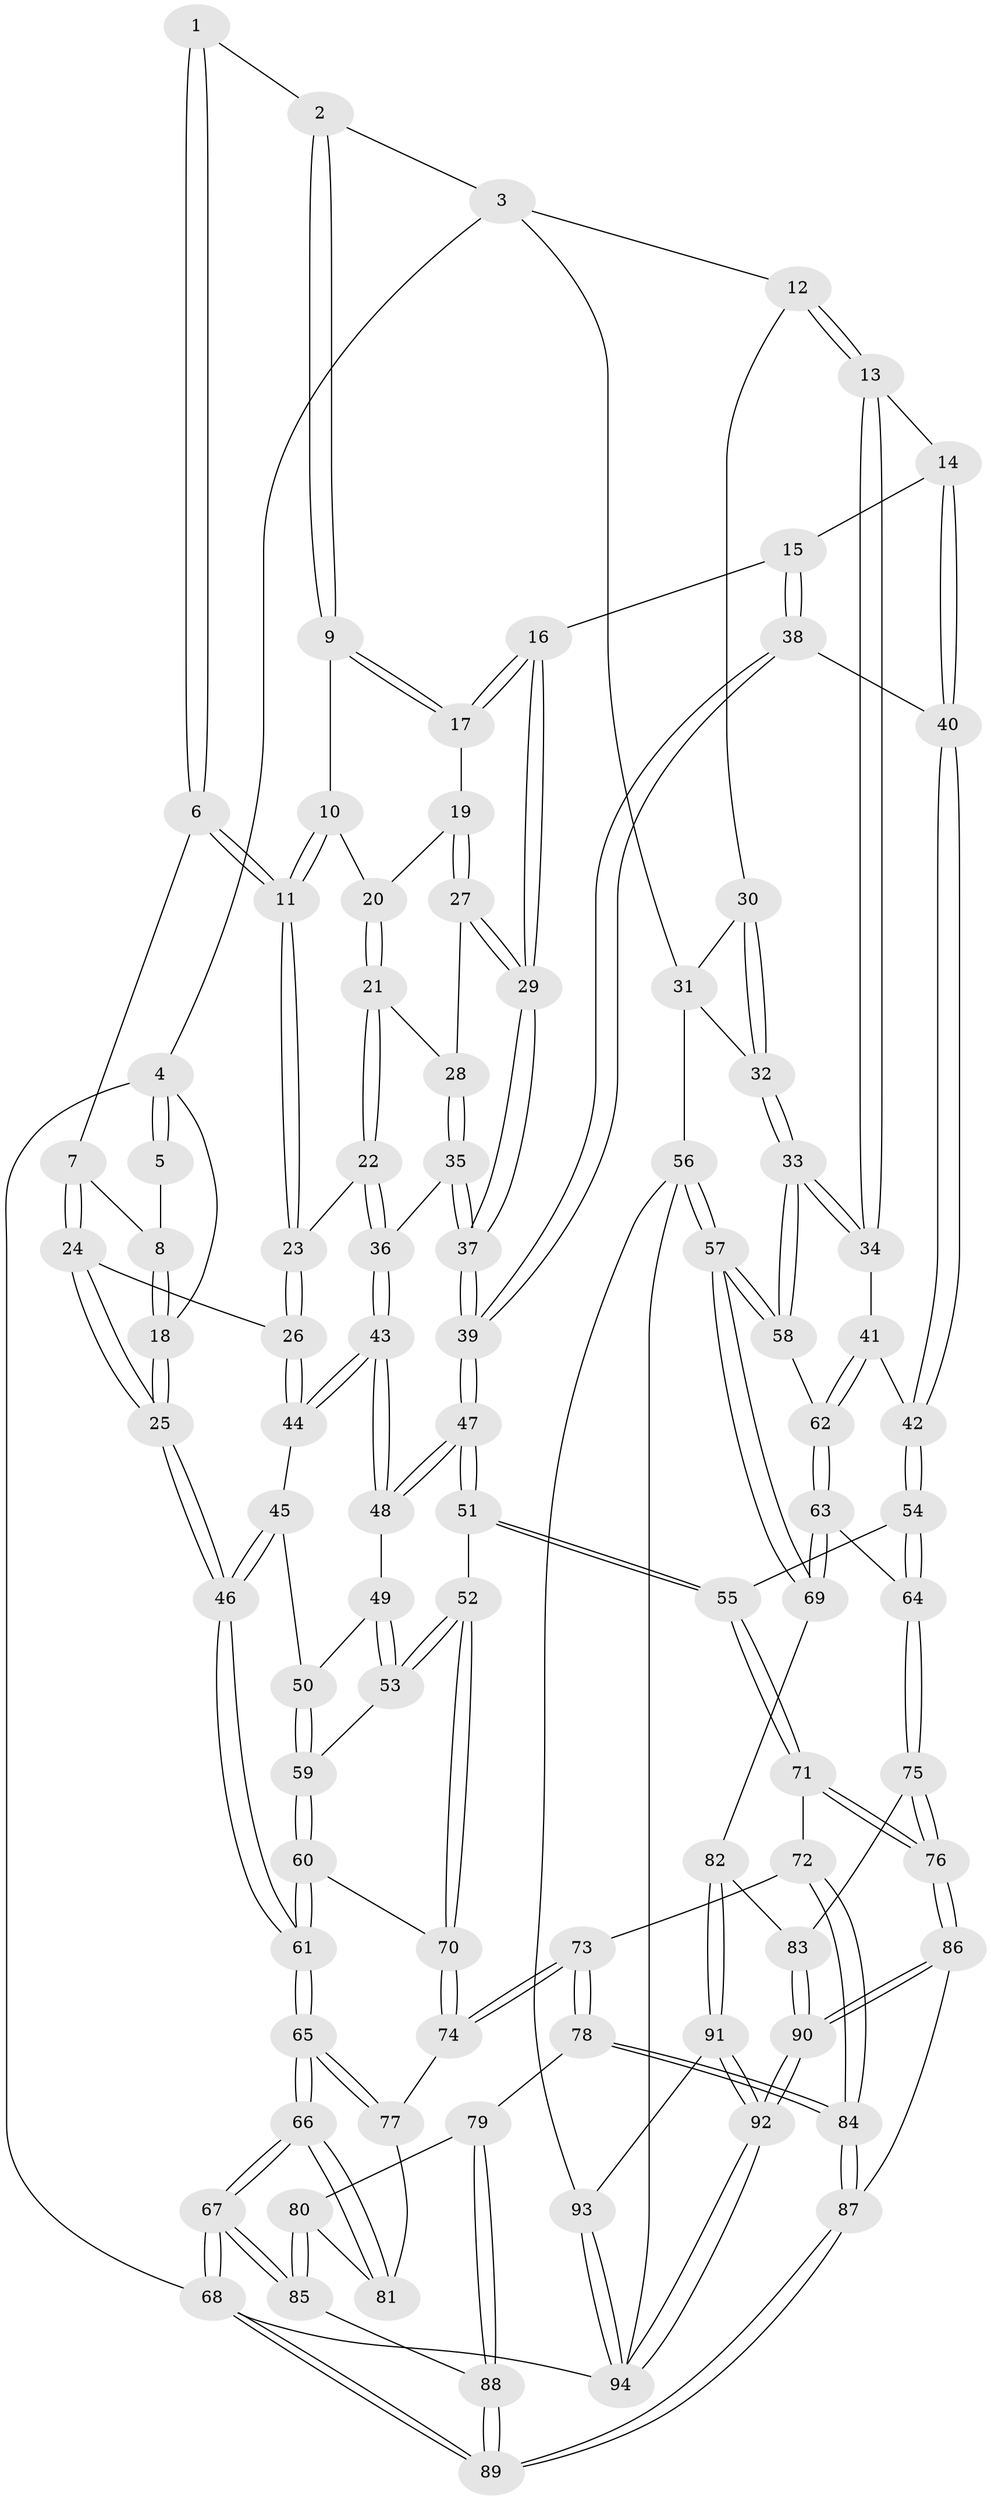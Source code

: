 // Generated by graph-tools (version 1.1) at 2025/01/03/09/25 05:01:44]
// undirected, 94 vertices, 231 edges
graph export_dot {
graph [start="1"]
  node [color=gray90,style=filled];
  1 [pos="+0.07061446626241878+0"];
  2 [pos="+0.23684278974831216+0"];
  3 [pos="+0.6126336303459063+0"];
  4 [pos="+0+0"];
  5 [pos="+0.00943300634260977+0"];
  6 [pos="+0.10295494812145467+0.14065936189416853"];
  7 [pos="+0.07174431511234507+0.13662481488989725"];
  8 [pos="+0.06506555229732332+0.13123179710989696"];
  9 [pos="+0.24715062341728644+0.02248987174979999"];
  10 [pos="+0.23790867145756078+0.07899303400287729"];
  11 [pos="+0.11136150798645776+0.1437410756796047"];
  12 [pos="+0.6335719576344978+0"];
  13 [pos="+0.6348805663200584+0.04675600270389148"];
  14 [pos="+0.6111078352257534+0.07207421692364176"];
  15 [pos="+0.6106805845415858+0.07240026348345269"];
  16 [pos="+0.5498033644425235+0.09895141978158323"];
  17 [pos="+0.46774589798773986+0.11619547695305024"];
  18 [pos="+0+0"];
  19 [pos="+0.37145521914906865+0.16433826736068308"];
  20 [pos="+0.24573190661670166+0.09473575425844642"];
  21 [pos="+0.24642578321504127+0.21862044545790357"];
  22 [pos="+0.22694076711514877+0.24545694776702381"];
  23 [pos="+0.12140227685772692+0.20315294249888458"];
  24 [pos="+0+0.2586473591688129"];
  25 [pos="+0+0.3165056418983181"];
  26 [pos="+0.08735288309498472+0.27549971582789684"];
  27 [pos="+0.35689050208326+0.23039701350454275"];
  28 [pos="+0.31852131658728516+0.23333030742834912"];
  29 [pos="+0.3984574348715618+0.29105770918721136"];
  30 [pos="+0.7848349364407424+0.006937543176797157"];
  31 [pos="+1+0.018444777922952748"];
  32 [pos="+1+0.09890111634529349"];
  33 [pos="+1+0.29165344578045127"];
  34 [pos="+0.7638893835144578+0.16531115275163244"];
  35 [pos="+0.29849977770382724+0.3017474434281898"];
  36 [pos="+0.21935495372389158+0.3068587655333346"];
  37 [pos="+0.4060134763309266+0.34162068284441965"];
  38 [pos="+0.5139103470962095+0.2957840804897729"];
  39 [pos="+0.41211861697699737+0.35544177940389865"];
  40 [pos="+0.6096574354340432+0.37495753488118927"];
  41 [pos="+0.6593258761899974+0.42875042033394456"];
  42 [pos="+0.6347259918195325+0.4318060890112353"];
  43 [pos="+0.208348178996948+0.3271215519482761"];
  44 [pos="+0.10450380647655015+0.3004957570362087"];
  45 [pos="+0.07749895485694647+0.3665365438808745"];
  46 [pos="+0+0.40929954330574847"];
  47 [pos="+0.4070087479892237+0.41365783322110455"];
  48 [pos="+0.20943129664304733+0.33273640756237144"];
  49 [pos="+0.20915793950006428+0.3340541760108254"];
  50 [pos="+0.11107445734969261+0.4219303050735364"];
  51 [pos="+0.4288971966934706+0.5434675522919947"];
  52 [pos="+0.2738406134277108+0.5690175130650186"];
  53 [pos="+0.24180500481307865+0.5312729314493121"];
  54 [pos="+0.4685830817158864+0.5550043787558231"];
  55 [pos="+0.44668181372159615+0.5527959256402107"];
  56 [pos="+1+1"];
  57 [pos="+1+0.7266134587544544"];
  58 [pos="+1+0.36086797110953656"];
  59 [pos="+0.11002011818812331+0.46241810151038293"];
  60 [pos="+0+0.5268398776465273"];
  61 [pos="+0+0.5399395831601616"];
  62 [pos="+0.8114243483481733+0.48300953634581706"];
  63 [pos="+0.7611808234839257+0.7014213648211167"];
  64 [pos="+0.5407618456797648+0.6218402578054555"];
  65 [pos="+0+0.6711676581935939"];
  66 [pos="+0+0.7639921832500749"];
  67 [pos="+0+0.905092815032953"];
  68 [pos="+0+1"];
  69 [pos="+0.7923313170591652+0.7604132948339039"];
  70 [pos="+0.21857476768701983+0.6330411254903865"];
  71 [pos="+0.3978281895727815+0.7973499917747018"];
  72 [pos="+0.3305287947167825+0.8018176783486608"];
  73 [pos="+0.26510984534844995+0.7824667103013158"];
  74 [pos="+0.21780179014800738+0.6348892419429693"];
  75 [pos="+0.5498903094837343+0.8512187751478715"];
  76 [pos="+0.4737983004524627+0.906473396634623"];
  77 [pos="+0.19136840602706062+0.6547811307759313"];
  78 [pos="+0.2201440847521207+0.8435516004887234"];
  79 [pos="+0.2140854731989383+0.8453074201830156"];
  80 [pos="+0.12373445482654102+0.8078950937900249"];
  81 [pos="+0.14314650063014864+0.7174326000871915"];
  82 [pos="+0.7742718743301106+0.8038985383783465"];
  83 [pos="+0.6968548422301216+0.8465571434120619"];
  84 [pos="+0.29679602603285066+0.9304341857302253"];
  85 [pos="+0.007964295734935484+0.8767947018220178"];
  86 [pos="+0.41097066731287213+1"];
  87 [pos="+0.3923460486808994+1"];
  88 [pos="+0.15739479871513312+0.9443666209791121"];
  89 [pos="+0.2883855996788714+1"];
  90 [pos="+0.5857620056605864+1"];
  91 [pos="+0.7940029334959919+0.8560931437600392"];
  92 [pos="+0.6997947733030729+1"];
  93 [pos="+0.8162359598948697+0.8807654046414078"];
  94 [pos="+1+1"];
  1 -- 2;
  1 -- 6;
  1 -- 6;
  2 -- 3;
  2 -- 9;
  2 -- 9;
  3 -- 4;
  3 -- 12;
  3 -- 31;
  4 -- 5;
  4 -- 5;
  4 -- 18;
  4 -- 68;
  5 -- 8;
  6 -- 7;
  6 -- 11;
  6 -- 11;
  7 -- 8;
  7 -- 24;
  7 -- 24;
  8 -- 18;
  8 -- 18;
  9 -- 10;
  9 -- 17;
  9 -- 17;
  10 -- 11;
  10 -- 11;
  10 -- 20;
  11 -- 23;
  11 -- 23;
  12 -- 13;
  12 -- 13;
  12 -- 30;
  13 -- 14;
  13 -- 34;
  13 -- 34;
  14 -- 15;
  14 -- 40;
  14 -- 40;
  15 -- 16;
  15 -- 38;
  15 -- 38;
  16 -- 17;
  16 -- 17;
  16 -- 29;
  16 -- 29;
  17 -- 19;
  18 -- 25;
  18 -- 25;
  19 -- 20;
  19 -- 27;
  19 -- 27;
  20 -- 21;
  20 -- 21;
  21 -- 22;
  21 -- 22;
  21 -- 28;
  22 -- 23;
  22 -- 36;
  22 -- 36;
  23 -- 26;
  23 -- 26;
  24 -- 25;
  24 -- 25;
  24 -- 26;
  25 -- 46;
  25 -- 46;
  26 -- 44;
  26 -- 44;
  27 -- 28;
  27 -- 29;
  27 -- 29;
  28 -- 35;
  28 -- 35;
  29 -- 37;
  29 -- 37;
  30 -- 31;
  30 -- 32;
  30 -- 32;
  31 -- 32;
  31 -- 56;
  32 -- 33;
  32 -- 33;
  33 -- 34;
  33 -- 34;
  33 -- 58;
  33 -- 58;
  34 -- 41;
  35 -- 36;
  35 -- 37;
  35 -- 37;
  36 -- 43;
  36 -- 43;
  37 -- 39;
  37 -- 39;
  38 -- 39;
  38 -- 39;
  38 -- 40;
  39 -- 47;
  39 -- 47;
  40 -- 42;
  40 -- 42;
  41 -- 42;
  41 -- 62;
  41 -- 62;
  42 -- 54;
  42 -- 54;
  43 -- 44;
  43 -- 44;
  43 -- 48;
  43 -- 48;
  44 -- 45;
  45 -- 46;
  45 -- 46;
  45 -- 50;
  46 -- 61;
  46 -- 61;
  47 -- 48;
  47 -- 48;
  47 -- 51;
  47 -- 51;
  48 -- 49;
  49 -- 50;
  49 -- 53;
  49 -- 53;
  50 -- 59;
  50 -- 59;
  51 -- 52;
  51 -- 55;
  51 -- 55;
  52 -- 53;
  52 -- 53;
  52 -- 70;
  52 -- 70;
  53 -- 59;
  54 -- 55;
  54 -- 64;
  54 -- 64;
  55 -- 71;
  55 -- 71;
  56 -- 57;
  56 -- 57;
  56 -- 93;
  56 -- 94;
  57 -- 58;
  57 -- 58;
  57 -- 69;
  57 -- 69;
  58 -- 62;
  59 -- 60;
  59 -- 60;
  60 -- 61;
  60 -- 61;
  60 -- 70;
  61 -- 65;
  61 -- 65;
  62 -- 63;
  62 -- 63;
  63 -- 64;
  63 -- 69;
  63 -- 69;
  64 -- 75;
  64 -- 75;
  65 -- 66;
  65 -- 66;
  65 -- 77;
  65 -- 77;
  66 -- 67;
  66 -- 67;
  66 -- 81;
  66 -- 81;
  67 -- 68;
  67 -- 68;
  67 -- 85;
  67 -- 85;
  68 -- 89;
  68 -- 89;
  68 -- 94;
  69 -- 82;
  70 -- 74;
  70 -- 74;
  71 -- 72;
  71 -- 76;
  71 -- 76;
  72 -- 73;
  72 -- 84;
  72 -- 84;
  73 -- 74;
  73 -- 74;
  73 -- 78;
  73 -- 78;
  74 -- 77;
  75 -- 76;
  75 -- 76;
  75 -- 83;
  76 -- 86;
  76 -- 86;
  77 -- 81;
  78 -- 79;
  78 -- 84;
  78 -- 84;
  79 -- 80;
  79 -- 88;
  79 -- 88;
  80 -- 81;
  80 -- 85;
  80 -- 85;
  82 -- 83;
  82 -- 91;
  82 -- 91;
  83 -- 90;
  83 -- 90;
  84 -- 87;
  84 -- 87;
  85 -- 88;
  86 -- 87;
  86 -- 90;
  86 -- 90;
  87 -- 89;
  87 -- 89;
  88 -- 89;
  88 -- 89;
  90 -- 92;
  90 -- 92;
  91 -- 92;
  91 -- 92;
  91 -- 93;
  92 -- 94;
  92 -- 94;
  93 -- 94;
  93 -- 94;
}
